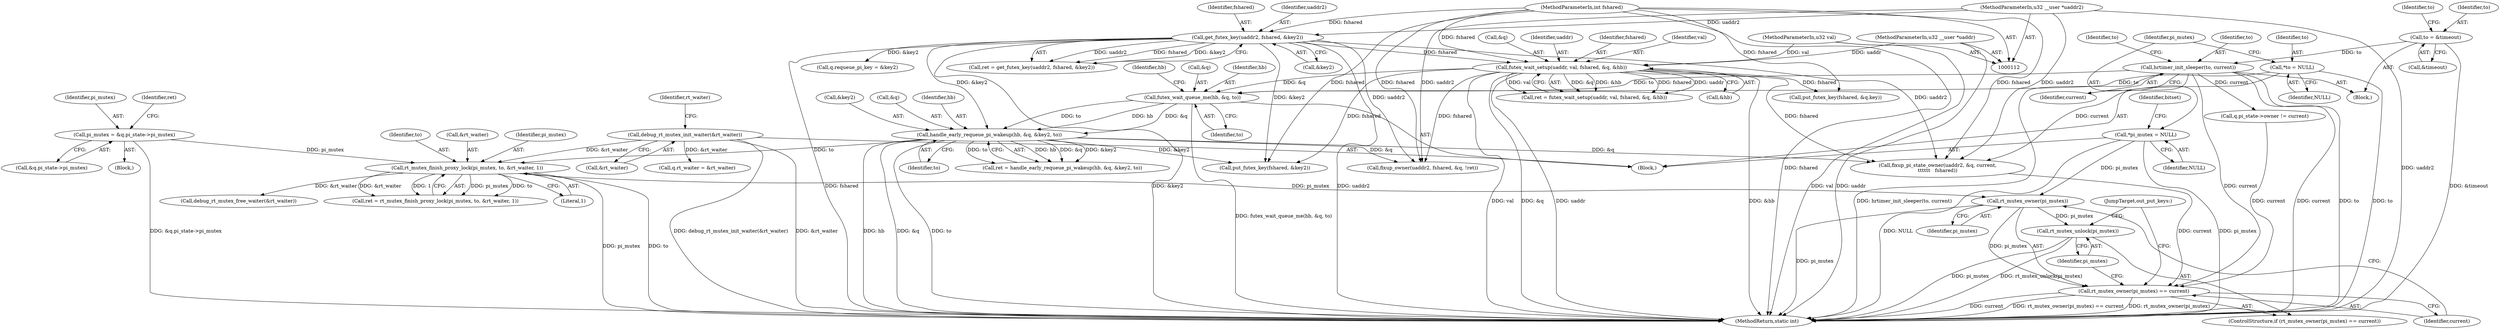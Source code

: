 digraph "0_linux_7ada876a8703f23befbb20a7465a702ee39b1704_0@API" {
"1000354" [label="(Call,rt_mutex_owner(pi_mutex))"];
"1000311" [label="(Call,rt_mutex_finish_proxy_lock(pi_mutex, to, &rt_waiter, 1))"];
"1000301" [label="(Call,pi_mutex = &q.pi_state->pi_mutex)"];
"1000243" [label="(Call,handle_early_requeue_pi_wakeup(hb, &q, &key2, to))"];
"1000231" [label="(Call,futex_wait_queue_me(hb, &q, to))"];
"1000220" [label="(Call,futex_wait_setup(uaddr, val, fshared, &q, &hb))"];
"1000113" [label="(MethodParameterIn,u32 __user *uaddr)"];
"1000115" [label="(MethodParameterIn,u32 val)"];
"1000185" [label="(Call,get_futex_key(uaddr2, fshared, &key2))"];
"1000119" [label="(MethodParameterIn,u32 __user *uaddr2)"];
"1000114" [label="(MethodParameterIn,int fshared)"];
"1000159" [label="(Call,hrtimer_init_sleeper(to, current))"];
"1000145" [label="(Call,to = &timeout)"];
"1000123" [label="(Call,*to = NULL)"];
"1000172" [label="(Call,debug_rt_mutex_init_waiter(&rt_waiter))"];
"1000128" [label="(Call,*pi_mutex = NULL)"];
"1000353" [label="(Call,rt_mutex_owner(pi_mutex) == current)"];
"1000357" [label="(Call,rt_mutex_unlock(pi_mutex))"];
"1000326" [label="(Call,fixup_owner(uaddr2, fshared, &q, !ret))"];
"1000188" [label="(Call,&key2)"];
"1000370" [label="(JumpTarget,out_put_keys:)"];
"1000355" [label="(Identifier,pi_mutex)"];
"1000224" [label="(Call,&q)"];
"1000243" [label="(Call,handle_early_requeue_pi_wakeup(hb, &q, &key2, to))"];
"1000128" [label="(Call,*pi_mutex = NULL)"];
"1000316" [label="(Literal,1)"];
"1000247" [label="(Call,&key2)"];
"1000220" [label="(Call,futex_wait_setup(uaddr, val, fshared, &q, &hb))"];
"1000221" [label="(Identifier,uaddr)"];
"1000311" [label="(Call,rt_mutex_finish_proxy_lock(pi_mutex, to, &rt_waiter, 1))"];
"1000314" [label="(Call,&rt_waiter)"];
"1000186" [label="(Identifier,uaddr2)"];
"1000232" [label="(Identifier,hb)"];
"1000177" [label="(Identifier,rt_waiter)"];
"1000294" [label="(Block,)"];
"1000223" [label="(Identifier,fshared)"];
"1000398" [label="(MethodReturn,static int)"];
"1000371" [label="(Call,put_futex_key(fshared, &q.key))"];
"1000212" [label="(Call,q.requeue_pi_key = &key2)"];
"1000130" [label="(Identifier,NULL)"];
"1000249" [label="(Identifier,to)"];
"1000222" [label="(Identifier,val)"];
"1000301" [label="(Call,pi_mutex = &q.pi_state->pi_mutex)"];
"1000303" [label="(Call,&q.pi_state->pi_mutex)"];
"1000206" [label="(Call,q.rt_waiter = &rt_waiter)"];
"1000165" [label="(Identifier,to)"];
"1000113" [label="(MethodParameterIn,u32 __user *uaddr)"];
"1000120" [label="(Block,)"];
"1000353" [label="(Call,rt_mutex_owner(pi_mutex) == current)"];
"1000161" [label="(Identifier,current)"];
"1000119" [label="(MethodParameterIn,u32 __user *uaddr2)"];
"1000309" [label="(Call,ret = rt_mutex_finish_proxy_lock(pi_mutex, to, &rt_waiter, 1))"];
"1000160" [label="(Identifier,to)"];
"1000147" [label="(Call,&timeout)"];
"1000354" [label="(Call,rt_mutex_owner(pi_mutex))"];
"1000138" [label="(Identifier,bitset)"];
"1000312" [label="(Identifier,pi_mutex)"];
"1000146" [label="(Identifier,to)"];
"1000245" [label="(Call,&q)"];
"1000183" [label="(Call,ret = get_futex_key(uaddr2, fshared, &key2))"];
"1000124" [label="(Identifier,to)"];
"1000129" [label="(Identifier,pi_mutex)"];
"1000159" [label="(Call,hrtimer_init_sleeper(to, current))"];
"1000187" [label="(Identifier,fshared)"];
"1000125" [label="(Identifier,NULL)"];
"1000235" [label="(Identifier,to)"];
"1000233" [label="(Call,&q)"];
"1000241" [label="(Call,ret = handle_early_requeue_pi_wakeup(hb, &q, &key2, to))"];
"1000244" [label="(Identifier,hb)"];
"1000269" [label="(Call,q.pi_state->owner != current)"];
"1000115" [label="(MethodParameterIn,u32 val)"];
"1000226" [label="(Call,&hb)"];
"1000283" [label="(Call,fixup_pi_state_owner(uaddr2, &q, current,\n\t\t\t\t\t\t   fshared))"];
"1000358" [label="(Identifier,pi_mutex)"];
"1000313" [label="(Identifier,to)"];
"1000114" [label="(MethodParameterIn,int fshared)"];
"1000231" [label="(Call,futex_wait_queue_me(hb, &q, to))"];
"1000357" [label="(Call,rt_mutex_unlock(pi_mutex))"];
"1000218" [label="(Call,ret = futex_wait_setup(uaddr, val, fshared, &q, &hb))"];
"1000145" [label="(Call,to = &timeout)"];
"1000317" [label="(Call,debug_rt_mutex_free_waiter(&rt_waiter))"];
"1000356" [label="(Identifier,current)"];
"1000152" [label="(Identifier,to)"];
"1000173" [label="(Call,&rt_waiter)"];
"1000172" [label="(Call,debug_rt_mutex_init_waiter(&rt_waiter))"];
"1000185" [label="(Call,get_futex_key(uaddr2, fshared, &key2))"];
"1000352" [label="(ControlStructure,if (rt_mutex_owner(pi_mutex) == current))"];
"1000378" [label="(Call,put_futex_key(fshared, &key2))"];
"1000310" [label="(Identifier,ret)"];
"1000302" [label="(Identifier,pi_mutex)"];
"1000239" [label="(Identifier,hb)"];
"1000123" [label="(Call,*to = NULL)"];
"1000144" [label="(Block,)"];
"1000354" -> "1000353"  [label="AST: "];
"1000354" -> "1000355"  [label="CFG: "];
"1000355" -> "1000354"  [label="AST: "];
"1000356" -> "1000354"  [label="CFG: "];
"1000354" -> "1000398"  [label="DDG: pi_mutex"];
"1000354" -> "1000353"  [label="DDG: pi_mutex"];
"1000311" -> "1000354"  [label="DDG: pi_mutex"];
"1000128" -> "1000354"  [label="DDG: pi_mutex"];
"1000354" -> "1000357"  [label="DDG: pi_mutex"];
"1000311" -> "1000309"  [label="AST: "];
"1000311" -> "1000316"  [label="CFG: "];
"1000312" -> "1000311"  [label="AST: "];
"1000313" -> "1000311"  [label="AST: "];
"1000314" -> "1000311"  [label="AST: "];
"1000316" -> "1000311"  [label="AST: "];
"1000309" -> "1000311"  [label="CFG: "];
"1000311" -> "1000398"  [label="DDG: pi_mutex"];
"1000311" -> "1000398"  [label="DDG: to"];
"1000311" -> "1000309"  [label="DDG: pi_mutex"];
"1000311" -> "1000309"  [label="DDG: to"];
"1000311" -> "1000309"  [label="DDG: &rt_waiter"];
"1000311" -> "1000309"  [label="DDG: 1"];
"1000301" -> "1000311"  [label="DDG: pi_mutex"];
"1000243" -> "1000311"  [label="DDG: to"];
"1000172" -> "1000311"  [label="DDG: &rt_waiter"];
"1000311" -> "1000317"  [label="DDG: &rt_waiter"];
"1000301" -> "1000294"  [label="AST: "];
"1000301" -> "1000303"  [label="CFG: "];
"1000302" -> "1000301"  [label="AST: "];
"1000303" -> "1000301"  [label="AST: "];
"1000310" -> "1000301"  [label="CFG: "];
"1000301" -> "1000398"  [label="DDG: &q.pi_state->pi_mutex"];
"1000243" -> "1000241"  [label="AST: "];
"1000243" -> "1000249"  [label="CFG: "];
"1000244" -> "1000243"  [label="AST: "];
"1000245" -> "1000243"  [label="AST: "];
"1000247" -> "1000243"  [label="AST: "];
"1000249" -> "1000243"  [label="AST: "];
"1000241" -> "1000243"  [label="CFG: "];
"1000243" -> "1000398"  [label="DDG: hb"];
"1000243" -> "1000398"  [label="DDG: &q"];
"1000243" -> "1000398"  [label="DDG: to"];
"1000243" -> "1000241"  [label="DDG: hb"];
"1000243" -> "1000241"  [label="DDG: &q"];
"1000243" -> "1000241"  [label="DDG: &key2"];
"1000243" -> "1000241"  [label="DDG: to"];
"1000231" -> "1000243"  [label="DDG: hb"];
"1000231" -> "1000243"  [label="DDG: &q"];
"1000231" -> "1000243"  [label="DDG: to"];
"1000185" -> "1000243"  [label="DDG: &key2"];
"1000243" -> "1000283"  [label="DDG: &q"];
"1000243" -> "1000326"  [label="DDG: &q"];
"1000243" -> "1000378"  [label="DDG: &key2"];
"1000231" -> "1000120"  [label="AST: "];
"1000231" -> "1000235"  [label="CFG: "];
"1000232" -> "1000231"  [label="AST: "];
"1000233" -> "1000231"  [label="AST: "];
"1000235" -> "1000231"  [label="AST: "];
"1000239" -> "1000231"  [label="CFG: "];
"1000231" -> "1000398"  [label="DDG: futex_wait_queue_me(hb, &q, to)"];
"1000220" -> "1000231"  [label="DDG: &q"];
"1000159" -> "1000231"  [label="DDG: to"];
"1000123" -> "1000231"  [label="DDG: to"];
"1000220" -> "1000218"  [label="AST: "];
"1000220" -> "1000226"  [label="CFG: "];
"1000221" -> "1000220"  [label="AST: "];
"1000222" -> "1000220"  [label="AST: "];
"1000223" -> "1000220"  [label="AST: "];
"1000224" -> "1000220"  [label="AST: "];
"1000226" -> "1000220"  [label="AST: "];
"1000218" -> "1000220"  [label="CFG: "];
"1000220" -> "1000398"  [label="DDG: uaddr"];
"1000220" -> "1000398"  [label="DDG: &hb"];
"1000220" -> "1000398"  [label="DDG: val"];
"1000220" -> "1000398"  [label="DDG: &q"];
"1000220" -> "1000218"  [label="DDG: &q"];
"1000220" -> "1000218"  [label="DDG: &hb"];
"1000220" -> "1000218"  [label="DDG: fshared"];
"1000220" -> "1000218"  [label="DDG: uaddr"];
"1000220" -> "1000218"  [label="DDG: val"];
"1000113" -> "1000220"  [label="DDG: uaddr"];
"1000115" -> "1000220"  [label="DDG: val"];
"1000185" -> "1000220"  [label="DDG: fshared"];
"1000114" -> "1000220"  [label="DDG: fshared"];
"1000220" -> "1000283"  [label="DDG: fshared"];
"1000220" -> "1000326"  [label="DDG: fshared"];
"1000220" -> "1000371"  [label="DDG: fshared"];
"1000220" -> "1000378"  [label="DDG: fshared"];
"1000113" -> "1000112"  [label="AST: "];
"1000113" -> "1000398"  [label="DDG: uaddr"];
"1000115" -> "1000112"  [label="AST: "];
"1000115" -> "1000398"  [label="DDG: val"];
"1000185" -> "1000183"  [label="AST: "];
"1000185" -> "1000188"  [label="CFG: "];
"1000186" -> "1000185"  [label="AST: "];
"1000187" -> "1000185"  [label="AST: "];
"1000188" -> "1000185"  [label="AST: "];
"1000183" -> "1000185"  [label="CFG: "];
"1000185" -> "1000398"  [label="DDG: &key2"];
"1000185" -> "1000398"  [label="DDG: uaddr2"];
"1000185" -> "1000398"  [label="DDG: fshared"];
"1000185" -> "1000183"  [label="DDG: uaddr2"];
"1000185" -> "1000183"  [label="DDG: fshared"];
"1000185" -> "1000183"  [label="DDG: &key2"];
"1000119" -> "1000185"  [label="DDG: uaddr2"];
"1000114" -> "1000185"  [label="DDG: fshared"];
"1000185" -> "1000212"  [label="DDG: &key2"];
"1000185" -> "1000283"  [label="DDG: uaddr2"];
"1000185" -> "1000326"  [label="DDG: uaddr2"];
"1000185" -> "1000378"  [label="DDG: &key2"];
"1000119" -> "1000112"  [label="AST: "];
"1000119" -> "1000398"  [label="DDG: uaddr2"];
"1000119" -> "1000283"  [label="DDG: uaddr2"];
"1000119" -> "1000326"  [label="DDG: uaddr2"];
"1000114" -> "1000112"  [label="AST: "];
"1000114" -> "1000398"  [label="DDG: fshared"];
"1000114" -> "1000283"  [label="DDG: fshared"];
"1000114" -> "1000326"  [label="DDG: fshared"];
"1000114" -> "1000371"  [label="DDG: fshared"];
"1000114" -> "1000378"  [label="DDG: fshared"];
"1000159" -> "1000144"  [label="AST: "];
"1000159" -> "1000161"  [label="CFG: "];
"1000160" -> "1000159"  [label="AST: "];
"1000161" -> "1000159"  [label="AST: "];
"1000165" -> "1000159"  [label="CFG: "];
"1000159" -> "1000398"  [label="DDG: hrtimer_init_sleeper(to, current)"];
"1000159" -> "1000398"  [label="DDG: to"];
"1000159" -> "1000398"  [label="DDG: current"];
"1000145" -> "1000159"  [label="DDG: to"];
"1000159" -> "1000269"  [label="DDG: current"];
"1000159" -> "1000283"  [label="DDG: current"];
"1000159" -> "1000353"  [label="DDG: current"];
"1000145" -> "1000144"  [label="AST: "];
"1000145" -> "1000147"  [label="CFG: "];
"1000146" -> "1000145"  [label="AST: "];
"1000147" -> "1000145"  [label="AST: "];
"1000152" -> "1000145"  [label="CFG: "];
"1000145" -> "1000398"  [label="DDG: &timeout"];
"1000123" -> "1000120"  [label="AST: "];
"1000123" -> "1000125"  [label="CFG: "];
"1000124" -> "1000123"  [label="AST: "];
"1000125" -> "1000123"  [label="AST: "];
"1000129" -> "1000123"  [label="CFG: "];
"1000123" -> "1000398"  [label="DDG: to"];
"1000172" -> "1000120"  [label="AST: "];
"1000172" -> "1000173"  [label="CFG: "];
"1000173" -> "1000172"  [label="AST: "];
"1000177" -> "1000172"  [label="CFG: "];
"1000172" -> "1000398"  [label="DDG: debug_rt_mutex_init_waiter(&rt_waiter)"];
"1000172" -> "1000398"  [label="DDG: &rt_waiter"];
"1000172" -> "1000206"  [label="DDG: &rt_waiter"];
"1000128" -> "1000120"  [label="AST: "];
"1000128" -> "1000130"  [label="CFG: "];
"1000129" -> "1000128"  [label="AST: "];
"1000130" -> "1000128"  [label="AST: "];
"1000138" -> "1000128"  [label="CFG: "];
"1000128" -> "1000398"  [label="DDG: NULL"];
"1000128" -> "1000398"  [label="DDG: pi_mutex"];
"1000353" -> "1000352"  [label="AST: "];
"1000353" -> "1000356"  [label="CFG: "];
"1000356" -> "1000353"  [label="AST: "];
"1000358" -> "1000353"  [label="CFG: "];
"1000370" -> "1000353"  [label="CFG: "];
"1000353" -> "1000398"  [label="DDG: current"];
"1000353" -> "1000398"  [label="DDG: rt_mutex_owner(pi_mutex) == current"];
"1000353" -> "1000398"  [label="DDG: rt_mutex_owner(pi_mutex)"];
"1000269" -> "1000353"  [label="DDG: current"];
"1000283" -> "1000353"  [label="DDG: current"];
"1000357" -> "1000352"  [label="AST: "];
"1000357" -> "1000358"  [label="CFG: "];
"1000358" -> "1000357"  [label="AST: "];
"1000370" -> "1000357"  [label="CFG: "];
"1000357" -> "1000398"  [label="DDG: rt_mutex_unlock(pi_mutex)"];
"1000357" -> "1000398"  [label="DDG: pi_mutex"];
}
